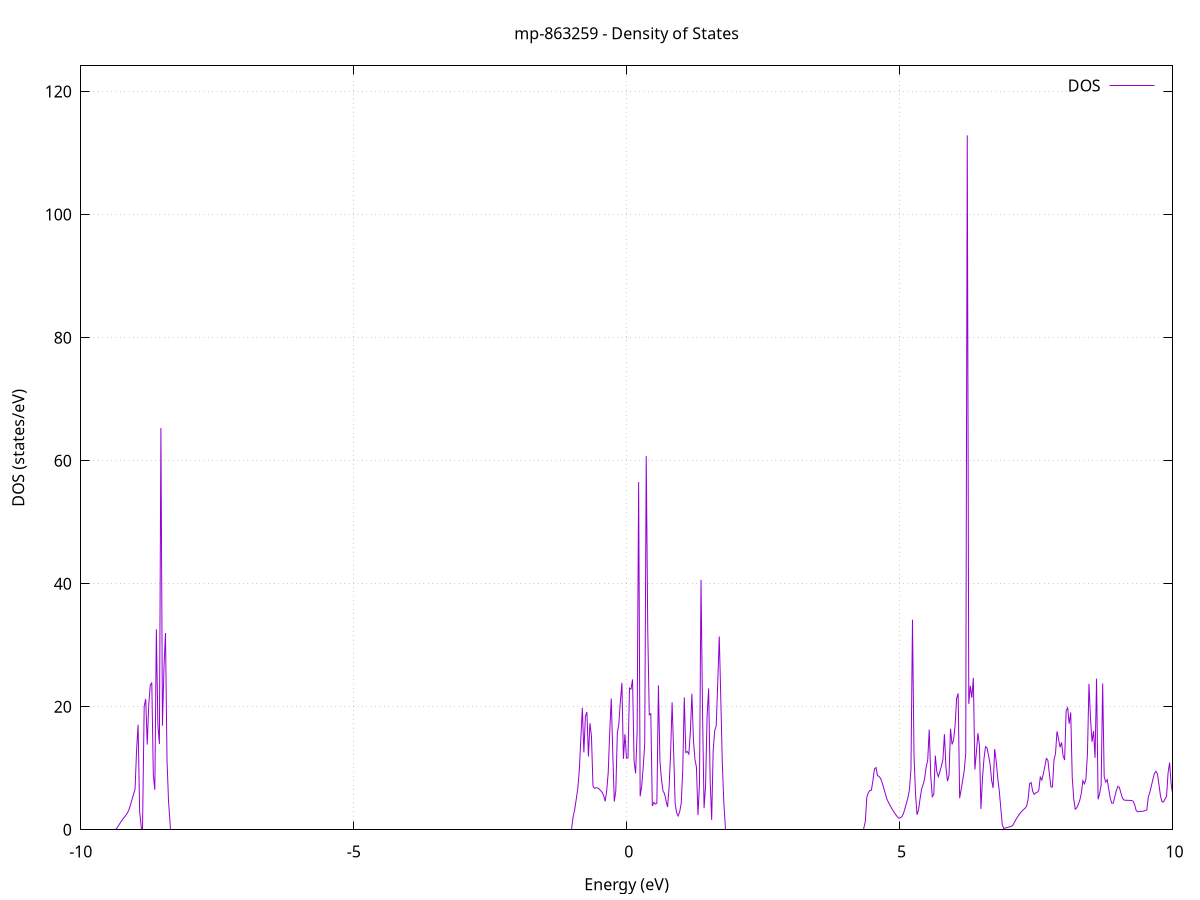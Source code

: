 set title 'mp-863259 - Density of States'
set xlabel 'Energy (eV)'
set ylabel 'DOS (states/eV)'
set grid
set xrange [-10:10]
set yrange [0:124.179]
set xzeroaxis lt -1
set terminal png size 800,600
set output 'mp-863259_dos_gnuplot.png'
plot '-' using 1:2 with lines title 'DOS'
-38.912500 0.000000
-38.884600 0.000000
-38.856700 0.000000
-38.828900 0.000000
-38.801000 0.000000
-38.773100 0.000000
-38.745300 0.000000
-38.717400 0.000000
-38.689500 0.000000
-38.661600 0.000000
-38.633800 0.000000
-38.605900 0.000000
-38.578000 0.000000
-38.550100 0.000000
-38.522300 0.000000
-38.494400 0.000000
-38.466500 0.000000
-38.438700 0.000000
-38.410800 0.000000
-38.382900 0.000000
-38.355000 0.000000
-38.327200 0.000000
-38.299300 0.000000
-38.271400 0.000000
-38.243600 0.000000
-38.215700 0.000000
-38.187800 0.000000
-38.159900 0.000000
-38.132100 0.000000
-38.104200 0.000000
-38.076300 0.000000
-38.048500 0.000000
-38.020600 0.000000
-37.992700 0.000000
-37.964800 0.000000
-37.937000 0.000000
-37.909100 0.000000
-37.881200 0.000000
-37.853400 0.000000
-37.825500 0.000000
-37.797600 0.000000
-37.769700 0.000000
-37.741900 0.000000
-37.714000 0.000000
-37.686100 0.000000
-37.658200 0.000000
-37.630400 0.000000
-37.602500 0.000000
-37.574600 0.000000
-37.546800 0.000000
-37.518900 0.000000
-37.491000 0.000000
-37.463100 0.000000
-37.435300 0.000000
-37.407400 0.000000
-37.379500 0.000000
-37.351700 0.000000
-37.323800 0.000000
-37.295900 0.000000
-37.268000 0.000000
-37.240200 0.000000
-37.212300 0.000000
-37.184400 0.000000
-37.156600 0.000000
-37.128700 0.000000
-37.100800 0.000000
-37.072900 0.000000
-37.045100 0.000000
-37.017200 0.000000
-36.989300 0.000000
-36.961400 0.000000
-36.933600 0.000000
-36.905700 0.000000
-36.877800 0.000000
-36.850000 0.000000
-36.822100 0.000000
-36.794200 0.000000
-36.766300 0.000000
-36.738500 0.000000
-36.710600 0.000000
-36.682700 0.000000
-36.654900 0.000000
-36.627000 0.000000
-36.599100 0.000000
-36.571200 0.000000
-36.543400 0.000000
-36.515500 0.000000
-36.487600 0.000000
-36.459800 0.000000
-36.431900 0.000000
-36.404000 0.000000
-36.376100 223.548800
-36.348300 0.000000
-36.320400 0.000000
-36.292500 0.000000
-36.264700 0.000000
-36.236800 0.000000
-36.208900 0.000000
-36.181000 0.000000
-36.153200 0.000000
-36.125300 0.000000
-36.097400 0.000000
-36.069500 0.000000
-36.041700 0.000000
-36.013800 0.000000
-35.985900 0.000000
-35.958100 0.000000
-35.930200 0.000000
-35.902300 0.000000
-35.874400 0.000000
-35.846600 0.000000
-35.818700 0.000000
-35.790800 0.000000
-35.763000 0.000000
-35.735100 0.000000
-35.707200 0.000000
-35.679300 0.000000
-35.651500 0.000000
-35.623600 0.000000
-35.595700 0.000000
-35.567900 0.000000
-35.540000 0.000000
-35.512100 0.000000
-35.484200 0.000000
-35.456400 0.000000
-35.428500 0.000000
-35.400600 0.000000
-35.372800 0.000000
-35.344900 0.000000
-35.317000 0.000000
-35.289100 0.000000
-35.261300 0.000000
-35.233400 0.000000
-35.205500 0.000000
-35.177600 0.000000
-35.149800 0.000000
-35.121900 0.000000
-35.094000 0.000000
-35.066200 0.000000
-35.038300 0.000000
-35.010400 0.000000
-34.982500 0.000000
-34.954700 0.000000
-34.926800 0.000000
-34.898900 0.000000
-34.871100 0.000000
-34.843200 0.000000
-34.815300 0.000000
-34.787400 0.000000
-34.759600 0.000000
-34.731700 0.000000
-34.703800 0.000000
-34.676000 0.000000
-34.648100 0.000000
-34.620200 0.000000
-34.592300 0.000000
-34.564500 0.000000
-34.536600 0.000000
-34.508700 0.000000
-34.480900 0.000000
-34.453000 0.000000
-34.425100 0.000000
-34.397200 0.000000
-34.369400 0.000000
-34.341500 0.000000
-34.313600 0.000000
-34.285700 0.000000
-34.257900 0.000000
-34.230000 0.000000
-34.202100 0.000000
-34.174300 0.000000
-34.146400 0.000000
-34.118500 0.000000
-34.090600 0.000000
-34.062800 0.000000
-34.034900 0.000000
-34.007000 0.000000
-33.979200 0.000000
-33.951300 0.000000
-33.923400 0.000000
-33.895500 0.000000
-33.867700 0.000000
-33.839800 0.000000
-33.811900 0.000000
-33.784100 0.000000
-33.756200 0.000000
-33.728300 0.000000
-33.700400 0.000000
-33.672600 0.000000
-33.644700 0.000000
-33.616800 0.000000
-33.588900 0.000000
-33.561100 0.000000
-33.533200 0.000000
-33.505300 0.000000
-33.477500 0.000000
-33.449600 0.000000
-33.421700 0.000000
-33.393800 0.000000
-33.366000 0.000000
-33.338100 0.000000
-33.310200 0.000000
-33.282400 0.000000
-33.254500 0.000000
-33.226600 0.000000
-33.198700 0.000000
-33.170900 0.000000
-33.143000 0.000000
-33.115100 0.000000
-33.087300 0.000000
-33.059400 0.000000
-33.031500 0.000000
-33.003600 0.000000
-32.975800 0.000000
-32.947900 0.000000
-32.920000 0.000000
-32.892200 0.000000
-32.864300 0.000000
-32.836400 0.000000
-32.808500 0.000000
-32.780700 0.000000
-32.752800 0.000000
-32.724900 0.000000
-32.697000 0.000000
-32.669200 0.000000
-32.641300 0.000000
-32.613400 0.000000
-32.585600 0.000000
-32.557700 0.000000
-32.529800 0.000000
-32.501900 0.000000
-32.474100 0.000000
-32.446200 0.000000
-32.418300 0.000000
-32.390500 0.000000
-32.362600 0.000000
-32.334700 0.000000
-32.306800 0.000000
-32.279000 0.000000
-32.251100 0.000000
-32.223200 0.000000
-32.195400 0.000000
-32.167500 0.000000
-32.139600 0.000000
-32.111700 0.000000
-32.083900 0.000000
-32.056000 0.000000
-32.028100 0.000000
-32.000300 0.000000
-31.972400 0.000000
-31.944500 0.000000
-31.916600 0.000000
-31.888800 0.000000
-31.860900 0.000000
-31.833000 0.000000
-31.805100 0.000000
-31.777300 0.000000
-31.749400 0.000000
-31.721500 0.000000
-31.693700 0.000000
-31.665800 0.000000
-31.637900 0.000000
-31.610000 0.000000
-31.582200 0.000000
-31.554300 0.000000
-31.526400 0.000000
-31.498600 0.000000
-31.470700 0.000000
-31.442800 0.000000
-31.414900 0.000000
-31.387100 0.000000
-31.359200 0.000000
-31.331300 0.000000
-31.303500 0.000000
-31.275600 0.000000
-31.247700 0.000000
-31.219800 0.000000
-31.192000 0.000000
-31.164100 0.000000
-31.136200 0.000000
-31.108300 0.000000
-31.080500 0.000000
-31.052600 0.000000
-31.024700 0.000000
-30.996900 0.000000
-30.969000 0.000000
-30.941100 0.000000
-30.913200 0.000000
-30.885400 0.000000
-30.857500 0.000000
-30.829600 0.000000
-30.801800 0.000000
-30.773900 0.000000
-30.746000 0.000000
-30.718100 0.000000
-30.690300 0.000000
-30.662400 0.000000
-30.634500 0.000000
-30.606700 0.000000
-30.578800 0.000000
-30.550900 0.000000
-30.523000 0.000000
-30.495200 0.000000
-30.467300 0.000000
-30.439400 0.000000
-30.411600 0.000000
-30.383700 0.000000
-30.355800 0.000000
-30.327900 0.000000
-30.300100 0.000000
-30.272200 0.000000
-30.244300 0.000000
-30.216400 0.000000
-30.188600 0.000000
-30.160700 0.000000
-30.132800 0.000000
-30.105000 0.000000
-30.077100 0.000000
-30.049200 0.000000
-30.021300 0.000000
-29.993500 0.000000
-29.965600 0.000000
-29.937700 0.000000
-29.909900 0.000000
-29.882000 0.000000
-29.854100 0.000000
-29.826200 0.000000
-29.798400 0.000000
-29.770500 0.000000
-29.742600 0.000000
-29.714800 0.000000
-29.686900 0.000000
-29.659000 0.000000
-29.631100 0.000000
-29.603300 0.000000
-29.575400 0.000000
-29.547500 0.000000
-29.519700 0.000000
-29.491800 0.000000
-29.463900 0.000000
-29.436000 0.000000
-29.408200 0.000000
-29.380300 0.000000
-29.352400 0.000000
-29.324500 0.000000
-29.296700 0.000000
-29.268800 0.000000
-29.240900 0.000000
-29.213100 0.000000
-29.185200 0.000000
-29.157300 0.000000
-29.129400 0.000000
-29.101600 0.000000
-29.073700 0.000000
-29.045800 0.000000
-29.018000 0.000000
-28.990100 0.000000
-28.962200 0.000000
-28.934300 0.000000
-28.906500 0.000000
-28.878600 0.000000
-28.850700 0.000000
-28.822900 0.000000
-28.795000 0.000000
-28.767100 0.000000
-28.739200 0.000000
-28.711400 0.000000
-28.683500 0.000000
-28.655600 0.000000
-28.627800 0.000000
-28.599900 0.000000
-28.572000 0.000000
-28.544100 0.000000
-28.516300 0.000000
-28.488400 0.000000
-28.460500 0.000000
-28.432600 0.000000
-28.404800 0.000000
-28.376900 0.000000
-28.349000 0.000000
-28.321200 0.000000
-28.293300 0.000000
-28.265400 0.000000
-28.237500 0.000000
-28.209700 0.000000
-28.181800 0.000000
-28.153900 0.000000
-28.126100 0.000000
-28.098200 0.000000
-28.070300 0.000000
-28.042400 0.000000
-28.014600 0.000000
-27.986700 0.000000
-27.958800 0.000000
-27.931000 0.000000
-27.903100 0.000000
-27.875200 0.000000
-27.847300 0.000000
-27.819500 0.000000
-27.791600 0.000000
-27.763700 0.000000
-27.735800 0.000000
-27.708000 0.000000
-27.680100 0.000000
-27.652200 0.000000
-27.624400 0.000000
-27.596500 0.000000
-27.568600 0.000000
-27.540700 0.000000
-27.512900 0.000000
-27.485000 0.000000
-27.457100 0.000000
-27.429300 0.000000
-27.401400 0.000000
-27.373500 0.000000
-27.345600 0.000000
-27.317800 0.000000
-27.289900 0.000000
-27.262000 0.000000
-27.234200 0.000000
-27.206300 0.000000
-27.178400 0.000000
-27.150500 0.000000
-27.122700 0.000000
-27.094800 0.000000
-27.066900 0.000000
-27.039100 0.000000
-27.011200 0.000000
-26.983300 0.000000
-26.955400 0.000000
-26.927600 0.000000
-26.899700 0.000000
-26.871800 0.000000
-26.843900 0.000000
-26.816100 0.000000
-26.788200 0.000000
-26.760300 0.000000
-26.732500 0.000000
-26.704600 0.000000
-26.676700 0.000000
-26.648800 0.000000
-26.621000 0.000000
-26.593100 0.000000
-26.565200 0.000000
-26.537400 0.000000
-26.509500 0.000000
-26.481600 0.000000
-26.453700 0.000000
-26.425900 0.000000
-26.398000 0.000000
-26.370100 0.000000
-26.342300 0.000000
-26.314400 0.000000
-26.286500 0.000000
-26.258600 0.000000
-26.230800 0.000000
-26.202900 0.000000
-26.175000 0.000000
-26.147200 0.000000
-26.119300 0.000000
-26.091400 0.000000
-26.063500 0.000000
-26.035700 0.000000
-26.007800 0.000000
-25.979900 0.000000
-25.952000 0.000000
-25.924200 0.000000
-25.896300 0.000000
-25.868400 0.000000
-25.840600 0.000000
-25.812700 0.000000
-25.784800 0.000000
-25.756900 0.000000
-25.729100 0.000000
-25.701200 0.000000
-25.673300 0.000000
-25.645500 0.000000
-25.617600 0.000000
-25.589700 0.000000
-25.561800 0.000000
-25.534000 0.000000
-25.506100 0.000000
-25.478200 0.000000
-25.450400 0.000000
-25.422500 0.000000
-25.394600 0.000000
-25.366700 0.000000
-25.338900 0.000000
-25.311000 0.000000
-25.283100 0.000000
-25.255300 0.000000
-25.227400 0.000000
-25.199500 0.000000
-25.171600 0.000000
-25.143800 0.000000
-25.115900 0.000000
-25.088000 0.000000
-25.060100 0.000000
-25.032300 0.000000
-25.004400 0.000000
-24.976500 0.000000
-24.948700 0.000000
-24.920800 0.000000
-24.892900 0.000000
-24.865000 0.000000
-24.837200 0.000000
-24.809300 0.000000
-24.781400 0.000000
-24.753600 0.000000
-24.725700 0.000000
-24.697800 0.000000
-24.669900 0.000000
-24.642100 0.000000
-24.614200 0.000000
-24.586300 0.000000
-24.558500 0.000000
-24.530600 0.000000
-24.502700 0.000000
-24.474800 0.000000
-24.447000 0.000000
-24.419100 0.000000
-24.391200 0.000000
-24.363300 0.000000
-24.335500 0.000000
-24.307600 0.000000
-24.279700 0.000000
-24.251900 0.000000
-24.224000 0.000000
-24.196100 0.000000
-24.168200 0.000000
-24.140400 0.000000
-24.112500 0.000000
-24.084600 0.000000
-24.056800 0.000000
-24.028900 0.000000
-24.001000 0.000000
-23.973100 0.000000
-23.945300 0.000000
-23.917400 0.000000
-23.889500 0.000000
-23.861700 0.000000
-23.833800 0.000000
-23.805900 0.000000
-23.778000 0.000000
-23.750200 0.000000
-23.722300 0.000000
-23.694400 0.000000
-23.666600 0.000000
-23.638700 0.000000
-23.610800 0.000000
-23.582900 0.000000
-23.555100 0.000000
-23.527200 0.000000
-23.499300 0.000000
-23.471400 0.000000
-23.443600 0.000000
-23.415700 0.000000
-23.387800 0.000000
-23.360000 0.000000
-23.332100 0.000000
-23.304200 0.000000
-23.276300 0.000000
-23.248500 0.000000
-23.220600 0.000000
-23.192700 0.000000
-23.164900 0.000000
-23.137000 0.000000
-23.109100 0.000000
-23.081200 0.000000
-23.053400 0.000000
-23.025500 0.000000
-22.997600 0.000000
-22.969800 0.000000
-22.941900 0.000000
-22.914000 0.000000
-22.886100 0.000000
-22.858300 0.000000
-22.830400 0.000000
-22.802500 0.000000
-22.774700 0.000000
-22.746800 0.000000
-22.718900 0.000000
-22.691000 0.000000
-22.663200 0.000000
-22.635300 0.000000
-22.607400 0.000000
-22.579500 0.000000
-22.551700 0.000000
-22.523800 0.000000
-22.495900 0.000000
-22.468100 0.000000
-22.440200 0.000000
-22.412300 0.000000
-22.384400 0.000000
-22.356600 0.000000
-22.328700 0.000000
-22.300800 0.000000
-22.273000 0.000000
-22.245100 0.000000
-22.217200 0.000000
-22.189300 0.000000
-22.161500 0.000000
-22.133600 0.000000
-22.105700 0.000000
-22.077900 0.000000
-22.050000 0.000000
-22.022100 0.000000
-21.994200 0.000000
-21.966400 0.000000
-21.938500 0.000000
-21.910600 0.000000
-21.882800 0.000000
-21.854900 0.000000
-21.827000 0.000000
-21.799100 0.000000
-21.771300 0.000000
-21.743400 0.000000
-21.715500 0.000000
-21.687600 0.000000
-21.659800 0.000000
-21.631900 0.000000
-21.604000 0.000000
-21.576200 0.000000
-21.548300 0.000000
-21.520400 0.000000
-21.492500 0.000000
-21.464700 0.000000
-21.436800 0.000000
-21.408900 0.000000
-21.381100 0.000000
-21.353200 0.000000
-21.325300 0.000000
-21.297400 0.000000
-21.269600 0.000000
-21.241700 0.000000
-21.213800 0.000000
-21.186000 0.000000
-21.158100 0.000000
-21.130200 0.000000
-21.102300 0.000000
-21.074500 0.000000
-21.046600 0.000000
-21.018700 0.000000
-20.990800 0.000000
-20.963000 0.000000
-20.935100 0.000000
-20.907200 0.000000
-20.879400 0.000000
-20.851500 0.000000
-20.823600 0.000000
-20.795700 0.000000
-20.767900 0.000000
-20.740000 0.000000
-20.712100 0.000000
-20.684300 0.000000
-20.656400 0.000000
-20.628500 0.000000
-20.600600 0.000000
-20.572800 0.000000
-20.544900 0.000000
-20.517000 0.000000
-20.489200 0.000000
-20.461300 0.000000
-20.433400 0.000000
-20.405500 0.000000
-20.377700 0.000000
-20.349800 0.000000
-20.321900 0.000000
-20.294100 0.000000
-20.266200 0.000000
-20.238300 0.000000
-20.210400 0.000000
-20.182600 0.000000
-20.154700 0.000000
-20.126800 0.000000
-20.098900 0.000000
-20.071100 0.000000
-20.043200 0.000000
-20.015300 0.000000
-19.987500 0.000000
-19.959600 0.000000
-19.931700 0.000000
-19.903800 0.000000
-19.876000 0.000000
-19.848100 0.000000
-19.820200 0.000000
-19.792400 0.000000
-19.764500 0.000000
-19.736600 0.000000
-19.708700 0.000000
-19.680900 0.000000
-19.653000 0.000000
-19.625100 0.000000
-19.597300 0.000000
-19.569400 0.000000
-19.541500 0.000000
-19.513600 0.000000
-19.485800 0.000000
-19.457900 0.000000
-19.430000 0.000000
-19.402200 0.000000
-19.374300 0.000000
-19.346400 0.000000
-19.318500 0.000000
-19.290700 0.000000
-19.262800 0.000000
-19.234900 0.000000
-19.207000 0.000000
-19.179200 0.000000
-19.151300 0.000000
-19.123400 0.000000
-19.095600 0.000000
-19.067700 0.000000
-19.039800 0.000000
-19.011900 0.000000
-18.984100 0.000000
-18.956200 0.000000
-18.928300 0.000000
-18.900500 0.000000
-18.872600 0.000000
-18.844700 0.000000
-18.816800 0.000000
-18.789000 0.000000
-18.761100 0.000000
-18.733200 0.000000
-18.705400 0.000000
-18.677500 0.000000
-18.649600 0.000000
-18.621700 0.000000
-18.593900 0.000000
-18.566000 0.000000
-18.538100 0.000000
-18.510300 0.000000
-18.482400 0.000000
-18.454500 0.000000
-18.426600 0.000000
-18.398800 0.000000
-18.370900 0.000000
-18.343000 0.000000
-18.315100 0.000000
-18.287300 0.000000
-18.259400 0.000000
-18.231500 0.000000
-18.203700 0.000000
-18.175800 0.000000
-18.147900 0.000000
-18.120000 0.000000
-18.092200 0.000000
-18.064300 0.000000
-18.036400 0.000000
-18.008600 0.000000
-17.980700 0.000000
-17.952800 0.000000
-17.924900 0.000000
-17.897100 0.000000
-17.869200 0.000000
-17.841300 0.000000
-17.813500 0.000000
-17.785600 0.000000
-17.757700 0.000000
-17.729800 0.000000
-17.702000 0.000000
-17.674100 0.000000
-17.646200 0.000000
-17.618300 0.000000
-17.590500 0.000000
-17.562600 0.000000
-17.534700 0.000000
-17.506900 0.000000
-17.479000 0.000000
-17.451100 0.000000
-17.423200 0.000000
-17.395400 0.000000
-17.367500 0.000000
-17.339600 0.000000
-17.311800 0.000000
-17.283900 0.000000
-17.256000 0.000000
-17.228100 0.000000
-17.200300 0.000000
-17.172400 0.000000
-17.144500 0.000000
-17.116700 0.000000
-17.088800 0.000000
-17.060900 0.000000
-17.033000 0.000000
-17.005200 0.000000
-16.977300 0.000000
-16.949400 76.660100
-16.921600 83.087800
-16.893700 110.306500
-16.865800 85.434000
-16.837900 46.368200
-16.810100 86.206700
-16.782200 0.000000
-16.754300 75.524200
-16.726400 10.175600
-16.698600 366.754000
-16.670700 0.000000
-16.642800 0.000000
-16.615000 0.000000
-16.587100 0.000000
-16.559200 0.000000
-16.531300 0.000000
-16.503500 0.000000
-16.475600 0.000000
-16.447700 0.000000
-16.419900 0.000000
-16.392000 0.000000
-16.364100 0.000000
-16.336200 0.000000
-16.308400 0.000000
-16.280500 0.000000
-16.252600 0.000000
-16.224800 0.000000
-16.196900 0.000000
-16.169000 0.000000
-16.141100 0.000000
-16.113300 0.000000
-16.085400 0.000000
-16.057500 0.000000
-16.029700 0.000000
-16.001800 0.000000
-15.973900 0.000000
-15.946000 0.000000
-15.918200 0.000000
-15.890300 0.000000
-15.862400 0.000000
-15.834500 0.000000
-15.806700 0.000000
-15.778800 0.000000
-15.750900 0.000000
-15.723100 0.000000
-15.695200 0.000000
-15.667300 0.000000
-15.639400 0.000000
-15.611600 0.000000
-15.583700 0.000000
-15.555800 0.000000
-15.528000 0.000000
-15.500100 0.000000
-15.472200 0.000000
-15.444300 0.000000
-15.416500 0.000000
-15.388600 0.000000
-15.360700 0.000000
-15.332900 0.000000
-15.305000 0.000000
-15.277100 0.000000
-15.249200 0.000000
-15.221400 0.000000
-15.193500 0.000000
-15.165600 0.000000
-15.137800 0.000000
-15.109900 0.000000
-15.082000 0.000000
-15.054100 0.000000
-15.026300 0.000000
-14.998400 0.000000
-14.970500 0.000000
-14.942600 0.000000
-14.914800 0.000000
-14.886900 0.000000
-14.859000 0.000000
-14.831200 0.000000
-14.803300 0.000000
-14.775400 0.000000
-14.747500 0.000000
-14.719700 0.000000
-14.691800 0.000000
-14.663900 0.000000
-14.636100 0.000000
-14.608200 0.000000
-14.580300 0.000000
-14.552400 0.000000
-14.524600 0.000000
-14.496700 0.000000
-14.468800 0.000000
-14.441000 0.000000
-14.413100 0.000000
-14.385200 0.000000
-14.357300 0.000000
-14.329500 0.000000
-14.301600 0.000000
-14.273700 0.000000
-14.245800 0.000000
-14.218000 0.000000
-14.190100 0.000000
-14.162200 0.000000
-14.134400 0.000000
-14.106500 0.000000
-14.078600 0.000000
-14.050700 0.000000
-14.022900 0.000000
-13.995000 0.000000
-13.967100 0.000000
-13.939300 0.000000
-13.911400 0.000000
-13.883500 0.000000
-13.855600 0.000000
-13.827800 0.000000
-13.799900 0.000000
-13.772000 0.000000
-13.744200 0.000000
-13.716300 0.000000
-13.688400 0.000000
-13.660500 0.000000
-13.632700 0.000000
-13.604800 0.000000
-13.576900 0.000000
-13.549100 0.000000
-13.521200 0.000000
-13.493300 0.000000
-13.465400 0.000000
-13.437600 0.000000
-13.409700 0.000000
-13.381800 0.000000
-13.353900 0.000000
-13.326100 0.000000
-13.298200 0.000000
-13.270300 0.000000
-13.242500 0.000000
-13.214600 0.000000
-13.186700 0.000000
-13.158800 0.000000
-13.131000 0.000000
-13.103100 0.000000
-13.075200 0.000000
-13.047400 0.000000
-13.019500 0.000000
-12.991600 0.000000
-12.963700 0.000000
-12.935900 0.000000
-12.908000 0.000000
-12.880100 0.000000
-12.852300 0.000000
-12.824400 0.000000
-12.796500 0.000000
-12.768600 0.000000
-12.740800 0.000000
-12.712900 0.000000
-12.685000 0.000000
-12.657200 0.000000
-12.629300 0.000000
-12.601400 0.000000
-12.573500 0.000000
-12.545700 0.000000
-12.517800 0.000000
-12.489900 0.000000
-12.462000 0.000000
-12.434200 0.000000
-12.406300 0.000000
-12.378400 0.000000
-12.350600 0.000000
-12.322700 0.000000
-12.294800 0.000000
-12.266900 0.000000
-12.239100 0.000000
-12.211200 0.000000
-12.183300 0.000000
-12.155500 0.000000
-12.127600 0.000000
-12.099700 0.000000
-12.071800 0.000000
-12.044000 0.000000
-12.016100 0.000000
-11.988200 0.000000
-11.960400 0.000000
-11.932500 0.000000
-11.904600 0.000000
-11.876700 0.000000
-11.848900 0.000000
-11.821000 0.000000
-11.793100 0.000000
-11.765300 0.000000
-11.737400 0.000000
-11.709500 0.000000
-11.681600 0.000000
-11.653800 0.000000
-11.625900 0.000000
-11.598000 0.000000
-11.570100 0.000000
-11.542300 0.000000
-11.514400 0.000000
-11.486500 0.000000
-11.458700 0.000000
-11.430800 0.000000
-11.402900 0.000000
-11.375000 0.000000
-11.347200 0.000000
-11.319300 0.000000
-11.291400 0.000000
-11.263600 0.000000
-11.235700 0.000000
-11.207800 0.000000
-11.179900 0.000000
-11.152100 0.000000
-11.124200 0.000000
-11.096300 0.000000
-11.068500 0.000000
-11.040600 0.000000
-11.012700 0.000000
-10.984800 0.000000
-10.957000 0.000000
-10.929100 0.000000
-10.901200 0.000000
-10.873300 0.000000
-10.845500 0.000000
-10.817600 0.000000
-10.789700 0.000000
-10.761900 0.000000
-10.734000 0.000000
-10.706100 0.000000
-10.678200 0.000000
-10.650400 0.000000
-10.622500 0.000000
-10.594600 0.000000
-10.566800 0.000000
-10.538900 0.000000
-10.511000 0.000000
-10.483100 0.000000
-10.455300 0.000000
-10.427400 0.000000
-10.399500 0.000000
-10.371700 0.000000
-10.343800 0.000000
-10.315900 0.000000
-10.288000 0.000000
-10.260200 0.000000
-10.232300 0.000000
-10.204400 0.000000
-10.176600 0.000000
-10.148700 0.000000
-10.120800 0.000000
-10.092900 0.000000
-10.065100 0.000000
-10.037200 0.000000
-10.009300 0.000000
-9.981400 0.000000
-9.953600 0.000000
-9.925700 0.000000
-9.897800 0.000000
-9.870000 0.000000
-9.842100 0.000000
-9.814200 0.000000
-9.786300 0.000000
-9.758500 0.000000
-9.730600 0.000000
-9.702700 0.000000
-9.674900 0.000000
-9.647000 0.000000
-9.619100 0.000000
-9.591200 0.000000
-9.563400 0.000000
-9.535500 0.000000
-9.507600 0.000000
-9.479800 0.000000
-9.451900 0.000000
-9.424000 0.000000
-9.396100 0.000000
-9.368300 0.000000
-9.340400 0.241200
-9.312500 0.629200
-9.284700 1.020300
-9.256800 1.414700
-9.228900 1.762000
-9.201000 2.059200
-9.173200 2.373400
-9.145300 2.740000
-9.117400 3.283800
-9.089500 4.048400
-9.061700 4.917200
-9.033800 5.764300
-9.005900 6.589700
-8.978100 12.930800
-8.950200 17.087000
-8.922300 3.014100
-8.894400 0.000000
-8.866600 0.000000
-8.838700 20.045100
-8.810800 21.261800
-8.783000 13.852700
-8.755100 20.331300
-8.727200 23.498700
-8.699300 23.943700
-8.671500 8.987400
-8.643600 6.510000
-8.615700 32.583100
-8.587900 17.123700
-8.560000 13.936800
-8.532100 65.313400
-8.504200 16.919300
-8.476400 26.335200
-8.448500 31.983400
-8.420600 11.367500
-8.392800 4.681900
-8.364900 0.000000
-8.337000 0.000000
-8.309100 0.000000
-8.281300 0.000000
-8.253400 0.000000
-8.225500 0.000000
-8.197600 0.000000
-8.169800 0.000000
-8.141900 0.000000
-8.114000 0.000000
-8.086200 0.000000
-8.058300 0.000000
-8.030400 0.000000
-8.002500 0.000000
-7.974700 0.000000
-7.946800 0.000000
-7.918900 0.000000
-7.891100 0.000000
-7.863200 0.000000
-7.835300 0.000000
-7.807400 0.000000
-7.779600 0.000000
-7.751700 0.000000
-7.723800 0.000000
-7.696000 0.000000
-7.668100 0.000000
-7.640200 0.000000
-7.612300 0.000000
-7.584500 0.000000
-7.556600 0.000000
-7.528700 0.000000
-7.500800 0.000000
-7.473000 0.000000
-7.445100 0.000000
-7.417200 0.000000
-7.389400 0.000000
-7.361500 0.000000
-7.333600 0.000000
-7.305700 0.000000
-7.277900 0.000000
-7.250000 0.000000
-7.222100 0.000000
-7.194300 0.000000
-7.166400 0.000000
-7.138500 0.000000
-7.110600 0.000000
-7.082800 0.000000
-7.054900 0.000000
-7.027000 0.000000
-6.999200 0.000000
-6.971300 0.000000
-6.943400 0.000000
-6.915500 0.000000
-6.887700 0.000000
-6.859800 0.000000
-6.831900 0.000000
-6.804100 0.000000
-6.776200 0.000000
-6.748300 0.000000
-6.720400 0.000000
-6.692600 0.000000
-6.664700 0.000000
-6.636800 0.000000
-6.608900 0.000000
-6.581100 0.000000
-6.553200 0.000000
-6.525300 0.000000
-6.497500 0.000000
-6.469600 0.000000
-6.441700 0.000000
-6.413800 0.000000
-6.386000 0.000000
-6.358100 0.000000
-6.330200 0.000000
-6.302400 0.000000
-6.274500 0.000000
-6.246600 0.000000
-6.218700 0.000000
-6.190900 0.000000
-6.163000 0.000000
-6.135100 0.000000
-6.107300 0.000000
-6.079400 0.000000
-6.051500 0.000000
-6.023600 0.000000
-5.995800 0.000000
-5.967900 0.000000
-5.940000 0.000000
-5.912200 0.000000
-5.884300 0.000000
-5.856400 0.000000
-5.828500 0.000000
-5.800700 0.000000
-5.772800 0.000000
-5.744900 0.000000
-5.717000 0.000000
-5.689200 0.000000
-5.661300 0.000000
-5.633400 0.000000
-5.605600 0.000000
-5.577700 0.000000
-5.549800 0.000000
-5.521900 0.000000
-5.494100 0.000000
-5.466200 0.000000
-5.438300 0.000000
-5.410500 0.000000
-5.382600 0.000000
-5.354700 0.000000
-5.326800 0.000000
-5.299000 0.000000
-5.271100 0.000000
-5.243200 0.000000
-5.215400 0.000000
-5.187500 0.000000
-5.159600 0.000000
-5.131700 0.000000
-5.103900 0.000000
-5.076000 0.000000
-5.048100 0.000000
-5.020300 0.000000
-4.992400 0.000000
-4.964500 0.000000
-4.936600 0.000000
-4.908800 0.000000
-4.880900 0.000000
-4.853000 0.000000
-4.825100 0.000000
-4.797300 0.000000
-4.769400 0.000000
-4.741500 0.000000
-4.713700 0.000000
-4.685800 0.000000
-4.657900 0.000000
-4.630000 0.000000
-4.602200 0.000000
-4.574300 0.000000
-4.546400 0.000000
-4.518600 0.000000
-4.490700 0.000000
-4.462800 0.000000
-4.434900 0.000000
-4.407100 0.000000
-4.379200 0.000000
-4.351300 0.000000
-4.323500 0.000000
-4.295600 0.000000
-4.267700 0.000000
-4.239800 0.000000
-4.212000 0.000000
-4.184100 0.000000
-4.156200 0.000000
-4.128300 0.000000
-4.100500 0.000000
-4.072600 0.000000
-4.044700 0.000000
-4.016900 0.000000
-3.989000 0.000000
-3.961100 0.000000
-3.933200 0.000000
-3.905400 0.000000
-3.877500 0.000000
-3.849600 0.000000
-3.821800 0.000000
-3.793900 0.000000
-3.766000 0.000000
-3.738100 0.000000
-3.710300 0.000000
-3.682400 0.000000
-3.654500 0.000000
-3.626700 0.000000
-3.598800 0.000000
-3.570900 0.000000
-3.543000 0.000000
-3.515200 0.000000
-3.487300 0.000000
-3.459400 0.000000
-3.431600 0.000000
-3.403700 0.000000
-3.375800 0.000000
-3.347900 0.000000
-3.320100 0.000000
-3.292200 0.000000
-3.264300 0.000000
-3.236400 0.000000
-3.208600 0.000000
-3.180700 0.000000
-3.152800 0.000000
-3.125000 0.000000
-3.097100 0.000000
-3.069200 0.000000
-3.041300 0.000000
-3.013500 0.000000
-2.985600 0.000000
-2.957700 0.000000
-2.929900 0.000000
-2.902000 0.000000
-2.874100 0.000000
-2.846200 0.000000
-2.818400 0.000000
-2.790500 0.000000
-2.762600 0.000000
-2.734800 0.000000
-2.706900 0.000000
-2.679000 0.000000
-2.651100 0.000000
-2.623300 0.000000
-2.595400 0.000000
-2.567500 0.000000
-2.539700 0.000000
-2.511800 0.000000
-2.483900 0.000000
-2.456000 0.000000
-2.428200 0.000000
-2.400300 0.000000
-2.372400 0.000000
-2.344500 0.000000
-2.316700 0.000000
-2.288800 0.000000
-2.260900 0.000000
-2.233100 0.000000
-2.205200 0.000000
-2.177300 0.000000
-2.149400 0.000000
-2.121600 0.000000
-2.093700 0.000000
-2.065800 0.000000
-2.038000 0.000000
-2.010100 0.000000
-1.982200 0.000000
-1.954300 0.000000
-1.926500 0.000000
-1.898600 0.000000
-1.870700 0.000000
-1.842900 0.000000
-1.815000 0.000000
-1.787100 0.000000
-1.759200 0.000000
-1.731400 0.000000
-1.703500 0.000000
-1.675600 0.000000
-1.647800 0.000000
-1.619900 0.000000
-1.592000 0.000000
-1.564100 0.000000
-1.536300 0.000000
-1.508400 0.000000
-1.480500 0.000000
-1.452600 0.000000
-1.424800 0.000000
-1.396900 0.000000
-1.369000 0.000000
-1.341200 0.000000
-1.313300 0.000000
-1.285400 0.000000
-1.257500 0.000000
-1.229700 0.000000
-1.201800 0.000000
-1.173900 0.000000
-1.146100 0.000000
-1.118200 0.000000
-1.090300 0.000000
-1.062400 0.000000
-1.034600 0.000000
-1.006700 0.000000
-0.978800 2.203300
-0.951000 3.314400
-0.923100 4.993400
-0.895200 6.701100
-0.867300 9.669800
-0.839500 14.789500
-0.811600 19.813300
-0.783700 12.586400
-0.755800 18.429300
-0.728000 19.130400
-0.700100 11.906100
-0.672200 17.329900
-0.644400 15.170700
-0.616500 7.076200
-0.588600 6.738400
-0.560700 6.840400
-0.532900 6.811300
-0.505000 6.640500
-0.477100 6.365100
-0.449300 6.086600
-0.421400 5.559700
-0.393500 4.619000
-0.365600 6.327000
-0.337800 9.285800
-0.309900 15.899500
-0.282000 21.338500
-0.254200 12.559600
-0.226300 4.591800
-0.198400 6.359100
-0.170500 15.683200
-0.142700 17.258700
-0.114800 20.886900
-0.086900 23.883400
-0.059100 11.529600
-0.031200 15.556300
-0.003300 11.660500
0.024600 11.670300
0.052400 23.034800
0.080300 22.881000
0.108200 24.443500
0.136100 11.196400
0.163900 9.164600
0.191800 15.751800
0.219700 56.537900
0.247500 5.433700
0.275400 7.093100
0.303300 10.149100
0.331200 13.941800
0.359000 60.769500
0.386900 32.213800
0.414800 18.678200
0.442600 18.863700
0.470500 3.873300
0.498400 4.455400
0.526300 4.176200
0.554100 4.325300
0.582000 23.467900
0.609900 11.215500
0.637700 8.234900
0.665600 6.306800
0.693500 5.888800
0.721400 4.754500
0.749200 3.697200
0.777100 6.821200
0.805000 12.421800
0.832800 20.714500
0.860700 12.832800
0.888600 4.236000
0.916500 2.759500
0.944300 2.250700
0.972200 2.943900
1.000100 4.330500
1.028000 9.773400
1.055800 21.519000
1.083700 12.553800
1.111600 12.723100
1.139400 12.301800
1.167300 15.887500
1.195200 22.118200
1.223100 14.688000
1.250900 11.445100
1.278800 10.170700
1.306700 2.387900
1.334500 7.574900
1.362400 40.628800
1.390300 19.130600
1.418200 3.514700
1.446000 7.139800
1.473900 18.434100
1.501800 22.983700
1.529600 8.298300
1.557500 1.607100
1.585400 12.862200
1.613300 16.133100
1.641100 16.893000
1.669000 23.993800
1.696900 31.417600
1.724700 21.378000
1.752600 10.833900
1.780500 4.384700
1.808400 0.000000
1.836200 0.000000
1.864100 0.000000
1.892000 0.000000
1.919900 0.000000
1.947700 0.000000
1.975600 0.000000
2.003500 0.000000
2.031300 0.000000
2.059200 0.000000
2.087100 0.000000
2.115000 0.000000
2.142800 0.000000
2.170700 0.000000
2.198600 0.000000
2.226400 0.000000
2.254300 0.000000
2.282200 0.000000
2.310100 0.000000
2.337900 0.000000
2.365800 0.000000
2.393700 0.000000
2.421500 0.000000
2.449400 0.000000
2.477300 0.000000
2.505200 0.000000
2.533000 0.000000
2.560900 0.000000
2.588800 0.000000
2.616700 0.000000
2.644500 0.000000
2.672400 0.000000
2.700300 0.000000
2.728100 0.000000
2.756000 0.000000
2.783900 0.000000
2.811800 0.000000
2.839600 0.000000
2.867500 0.000000
2.895400 0.000000
2.923200 0.000000
2.951100 0.000000
2.979000 0.000000
3.006900 0.000000
3.034700 0.000000
3.062600 0.000000
3.090500 0.000000
3.118300 0.000000
3.146200 0.000000
3.174100 0.000000
3.202000 0.000000
3.229800 0.000000
3.257700 0.000000
3.285600 0.000000
3.313400 0.000000
3.341300 0.000000
3.369200 0.000000
3.397100 0.000000
3.424900 0.000000
3.452800 0.000000
3.480700 0.000000
3.508600 0.000000
3.536400 0.000000
3.564300 0.000000
3.592200 0.000000
3.620000 0.000000
3.647900 0.000000
3.675800 0.000000
3.703700 0.000000
3.731500 0.000000
3.759400 0.000000
3.787300 0.000000
3.815100 0.000000
3.843000 0.000000
3.870900 0.000000
3.898800 0.000000
3.926600 0.000000
3.954500 0.000000
3.982400 0.000000
4.010200 0.000000
4.038100 0.000000
4.066000 0.000000
4.093900 0.000000
4.121700 0.000000
4.149600 0.000000
4.177500 0.000000
4.205300 0.000000
4.233200 0.000000
4.261100 0.000000
4.289000 0.000000
4.316800 0.000000
4.344700 0.000000
4.372600 1.370300
4.400500 5.318500
4.428300 6.034900
4.456200 6.396700
4.484100 6.441800
4.511900 8.019800
4.539800 9.873600
4.567700 10.118200
4.595600 8.808800
4.623400 8.682500
4.651300 8.368100
4.679200 7.683900
4.707000 6.868100
4.734900 6.009200
4.762800 5.111800
4.790700 4.552000
4.818500 4.077600
4.846400 3.626800
4.874300 3.205400
4.902100 2.813400
4.930000 2.450900
4.957900 2.117900
4.985800 1.884000
5.013600 1.933800
5.041500 2.137000
5.069400 2.599700
5.097200 3.412700
5.125100 4.291500
5.153000 5.235800
5.180900 6.550300
5.208700 9.860200
5.236600 34.139300
5.264500 12.061000
5.292400 5.792300
5.320200 2.446000
5.348100 3.269600
5.376000 5.073300
5.403800 6.631100
5.431700 7.348700
5.459600 8.355400
5.487500 10.236600
5.515300 11.268000
5.543200 16.286100
5.571100 8.812200
5.598900 5.376300
5.626800 5.735800
5.654700 12.056300
5.682600 9.404800
5.710400 8.627600
5.738300 9.481900
5.766200 10.354100
5.794000 11.397200
5.821900 15.544900
5.849800 10.091600
5.877700 7.898000
5.905500 8.834800
5.933400 16.422500
5.961300 13.883600
5.989200 14.550500
6.017000 16.962400
6.044900 21.365200
6.072800 22.163400
6.100600 5.135400
6.128500 6.571800
6.156400 8.053700
6.184300 9.608800
6.212100 12.410100
6.240000 112.890400
6.267900 20.467200
6.295700 23.411700
6.323600 21.463300
6.351500 24.699300
6.379400 9.791500
6.407200 12.598900
6.435100 15.708200
6.463000 13.712300
6.490800 3.384900
6.518700 8.359000
6.546600 11.562900
6.574500 13.498500
6.602300 13.308000
6.630200 12.093900
6.658100 10.712500
6.685900 8.058700
6.713800 6.791500
6.741700 13.114800
6.769600 11.218500
6.797400 8.486400
6.825300 6.432900
6.853200 3.689800
6.881100 0.826400
6.908900 0.210600
6.936800 0.285300
6.964700 0.356600
6.992500 0.424500
7.020400 0.489000
7.048300 0.550000
7.076200 0.745300
7.104000 1.209600
7.131900 1.661500
7.159800 2.072000
7.187600 2.441100
7.215500 2.768700
7.243400 3.054900
7.271300 3.299700
7.299100 3.503000
7.327000 3.825500
7.354900 4.984200
7.382700 7.536500
7.410600 7.678300
7.438500 6.248800
7.466400 5.755300
7.494200 5.972000
7.522100 6.108600
7.550000 6.377800
7.577800 8.553700
7.605700 8.076000
7.633600 9.082900
7.661500 10.293700
7.689300 11.590900
7.717200 11.300500
7.745100 9.036000
7.773000 6.974300
7.800800 6.960800
7.828700 11.313400
7.856600 12.392500
7.884400 16.003600
7.912300 14.762400
7.940200 13.416200
7.968100 14.202200
7.995900 12.017300
8.023800 11.337700
8.051700 19.361400
8.079500 19.834400
8.107400 17.224000
8.135300 19.073800
8.163200 8.511900
8.191000 5.004500
8.218900 3.344100
8.246800 3.580400
8.274600 4.144100
8.302500 4.839300
8.330400 5.970700
8.358300 7.983600
8.386100 7.472800
8.414000 8.233500
8.441900 12.344100
8.469700 23.733500
8.497600 18.227800
8.525500 14.307800
8.553400 16.045700
8.581200 11.687700
8.609100 24.558900
8.637000 4.947800
8.664900 5.876400
8.692700 7.279700
8.720600 23.778600
8.748500 8.623200
8.776300 7.762300
8.804200 8.145400
8.832100 6.598300
8.860000 5.128900
8.887800 4.319600
8.915700 4.336100
8.943600 5.398200
8.971400 6.374000
8.999300 7.060000
9.027200 6.875800
9.055100 5.959000
9.082900 5.153400
9.110800 4.831500
9.138700 4.800500
9.166500 4.793700
9.194400 4.789200
9.222300 4.787100
9.250200 4.787200
9.278000 4.647700
9.305900 4.091500
9.333800 3.163400
9.361700 2.923400
9.389500 2.972900
9.417400 2.996900
9.445300 3.018300
9.473100 3.030000
9.501000 3.137700
9.528900 3.215700
9.556800 5.295700
9.584600 6.086200
9.612500 7.115000
9.640400 8.178000
9.668200 9.167200
9.696100 9.495700
9.724000 9.093100
9.751900 7.378100
9.779700 5.502000
9.807600 4.522300
9.835500 4.533800
9.863300 4.995900
9.891200 5.448700
9.919100 9.269400
9.947000 10.911600
9.974800 7.477200
10.002700 5.800000
10.030600 5.448200
10.058400 5.417300
10.086300 5.555100
10.114200 6.419600
10.142100 6.735700
10.169900 6.392900
10.197800 5.391200
10.225700 4.154300
10.253600 4.019000
10.281400 4.597600
10.309300 5.722200
10.337200 6.720400
10.365000 6.811000
10.392900 6.229900
10.420800 6.344400
10.448700 6.388900
10.476500 5.255800
10.504400 3.266600
10.532300 3.232400
10.560100 7.474900
10.588000 18.024400
10.615900 12.791200
10.643800 9.350500
10.671600 6.081700
10.699500 4.649900
10.727400 4.314600
10.755200 4.850100
10.783100 6.185300
10.811000 6.385000
10.838900 6.494000
10.866700 7.032900
10.894600 8.851200
10.922500 12.721100
10.950300 15.593200
10.978200 10.580100
11.006100 5.113700
11.034000 4.856500
11.061800 5.252300
11.089700 6.250800
11.117600 11.638100
11.145500 12.940600
11.173300 10.044000
11.201200 8.897500
11.229100 7.494500
11.256900 7.403900
11.284800 5.820200
11.312700 5.136600
11.340600 6.411400
11.368400 16.669200
11.396300 17.855800
11.424200 11.511200
11.452000 5.984400
11.479900 5.955500
11.507800 7.254200
11.535700 9.046000
11.563500 13.007500
11.591400 15.338800
11.619300 10.114800
11.647100 8.458800
11.675000 6.393200
11.702900 4.113200
11.730800 5.239300
11.758600 9.031800
11.786500 13.965900
11.814400 9.353800
11.842200 10.161200
11.870100 12.060400
11.898000 14.766800
11.925900 10.630100
11.953700 15.788200
11.981600 21.296300
12.009500 17.101100
12.037400 0.844300
12.065200 1.021800
12.093100 1.312000
12.121000 2.405900
12.148800 6.379400
12.176700 13.284000
12.204600 10.227100
12.232500 9.381400
12.260300 8.318200
12.288200 7.037100
12.316100 6.204800
12.343900 9.780300
12.371800 11.697800
12.399700 11.050500
12.427600 10.533100
12.455400 10.617300
12.483300 11.074100
12.511200 13.970400
12.539000 13.984700
12.566900 10.404200
12.594800 11.926200
12.622700 10.496500
12.650500 10.326300
12.678400 9.426300
12.706300 7.804100
12.734200 3.851400
12.762000 8.576400
12.789900 8.201000
12.817800 7.439800
12.845600 9.773000
12.873500 24.554500
12.901400 11.480000
12.929300 7.592300
12.957100 4.748700
12.985000 4.797800
13.012900 4.806600
13.040700 4.773200
13.068600 4.697400
13.096500 4.579400
13.124400 4.419100
13.152200 6.696300
13.180100 9.457500
13.208000 3.568700
13.235800 4.357600
13.263700 5.956700
13.291600 7.744000
13.319500 9.137800
13.347300 10.267300
13.375200 11.284700
13.403100 11.671800
13.430900 12.219100
13.458800 12.141500
13.486700 11.617000
13.514600 11.412600
13.542400 10.586700
13.570300 10.188900
13.598200 10.628500
13.626100 10.451000
13.653900 9.181600
13.681800 8.025600
13.709700 6.933400
13.737500 5.646200
13.765400 4.834500
13.793300 4.267000
13.821200 3.915300
13.849000 3.617100
13.876900 5.369500
13.904800 4.359000
13.932600 4.061100
13.960500 3.747300
13.988400 3.073400
14.016300 2.039500
14.044100 1.120500
14.072000 0.947700
14.099900 0.787300
14.127700 0.639000
14.155600 0.503000
14.183500 0.379200
14.211400 0.267600
14.239200 0.168200
14.267100 0.081100
14.295000 0.006200
14.322800 0.000000
14.350700 0.000000
14.378600 0.000000
14.406500 0.000000
14.434300 0.000000
14.462200 0.000000
14.490100 0.000000
14.518000 0.000000
14.545800 0.000000
14.573700 0.000000
14.601600 0.000000
14.629400 0.000000
14.657300 0.000000
14.685200 0.000000
14.713100 0.000000
14.740900 0.000000
14.768800 0.000000
14.796700 0.000000
14.824500 0.000000
14.852400 0.000000
14.880300 0.000000
14.908200 0.000000
14.936000 0.000000
14.963900 0.000000
14.991800 0.000000
15.019600 0.000000
15.047500 0.000000
15.075400 0.000000
15.103300 0.000000
15.131100 0.000000
15.159000 0.000000
15.186900 0.000000
15.214700 0.000000
15.242600 0.000000
15.270500 0.000000
15.298400 0.000000
15.326200 0.000000
15.354100 0.000000
15.382000 0.000000
15.409900 0.000000
15.437700 0.000000
15.465600 0.000000
15.493500 0.000000
15.521300 0.000000
15.549200 0.000000
15.577100 0.000000
15.605000 0.000000
15.632800 0.000000
15.660700 0.000000
15.688600 0.000000
15.716400 0.000000
15.744300 0.000000
15.772200 0.000000
15.800100 0.000000
15.827900 0.000000
15.855800 0.000000
15.883700 0.000000
15.911500 0.000000
15.939400 0.000000
15.967300 0.000000
15.995200 0.000000
16.023000 0.000000
16.050900 0.000000
16.078800 0.000000
16.106700 0.000000
16.134500 0.000000
16.162400 0.000000
16.190300 0.000000
16.218100 0.000000
16.246000 0.000000
16.273900 0.000000
16.301800 0.000000
16.329600 0.000000
16.357500 0.000000
16.385400 0.000000
16.413200 0.000000
16.441100 0.000000
16.469000 0.000000
16.496900 0.000000
16.524700 0.000000
16.552600 0.000000
16.580500 0.000000
16.608300 0.000000
16.636200 0.000000
16.664100 0.000000
16.692000 0.000000
16.719800 0.000000
16.747700 0.000000
16.775600 0.000000
16.803400 0.000000
16.831300 0.000000
e
